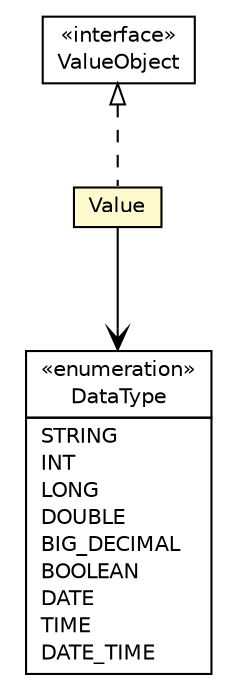#!/usr/local/bin/dot
#
# Class diagram 
# Generated by UMLGraph version R5_6_6-8-g8d7759 (http://www.umlgraph.org/)
#

digraph G {
	edge [fontname="Helvetica",fontsize=10,labelfontname="Helvetica",labelfontsize=10];
	node [fontname="Helvetica",fontsize=10,shape=plaintext];
	nodesep=0.25;
	ranksep=0.5;
	// org.dayatang.domain.ValueObject
	c5722 [label=<<table title="org.dayatang.domain.ValueObject" border="0" cellborder="1" cellspacing="0" cellpadding="2" port="p" href="./ValueObject.html">
		<tr><td><table border="0" cellspacing="0" cellpadding="1">
<tr><td align="center" balign="center"> &#171;interface&#187; </td></tr>
<tr><td align="center" balign="center"> ValueObject </td></tr>
		</table></td></tr>
		</table>>, URL="./ValueObject.html", fontname="Helvetica", fontcolor="black", fontsize=10.0];
	// org.dayatang.domain.Value
	c5723 [label=<<table title="org.dayatang.domain.Value" border="0" cellborder="1" cellspacing="0" cellpadding="2" port="p" bgcolor="lemonChiffon" href="./Value.html">
		<tr><td><table border="0" cellspacing="0" cellpadding="1">
<tr><td align="center" balign="center"> Value </td></tr>
		</table></td></tr>
		</table>>, URL="./Value.html", fontname="Helvetica", fontcolor="black", fontsize=10.0];
	// org.dayatang.domain.DataType
	c5742 [label=<<table title="org.dayatang.domain.DataType" border="0" cellborder="1" cellspacing="0" cellpadding="2" port="p" href="./DataType.html">
		<tr><td><table border="0" cellspacing="0" cellpadding="1">
<tr><td align="center" balign="center"> &#171;enumeration&#187; </td></tr>
<tr><td align="center" balign="center"> DataType </td></tr>
		</table></td></tr>
		<tr><td><table border="0" cellspacing="0" cellpadding="1">
<tr><td align="left" balign="left"> STRING </td></tr>
<tr><td align="left" balign="left"> INT </td></tr>
<tr><td align="left" balign="left"> LONG </td></tr>
<tr><td align="left" balign="left"> DOUBLE </td></tr>
<tr><td align="left" balign="left"> BIG_DECIMAL </td></tr>
<tr><td align="left" balign="left"> BOOLEAN </td></tr>
<tr><td align="left" balign="left"> DATE </td></tr>
<tr><td align="left" balign="left"> TIME </td></tr>
<tr><td align="left" balign="left"> DATE_TIME </td></tr>
		</table></td></tr>
		</table>>, URL="./DataType.html", fontname="Helvetica", fontcolor="black", fontsize=10.0];
	//org.dayatang.domain.Value implements org.dayatang.domain.ValueObject
	c5722:p -> c5723:p [dir=back,arrowtail=empty,style=dashed];
	// org.dayatang.domain.Value NAVASSOC org.dayatang.domain.DataType
	c5723:p -> c5742:p [taillabel="", label=" "headlabel="", fontname="Helvetica", fontcolor="black", fontsize=10.0, color="black", arrowhead=open];
}

